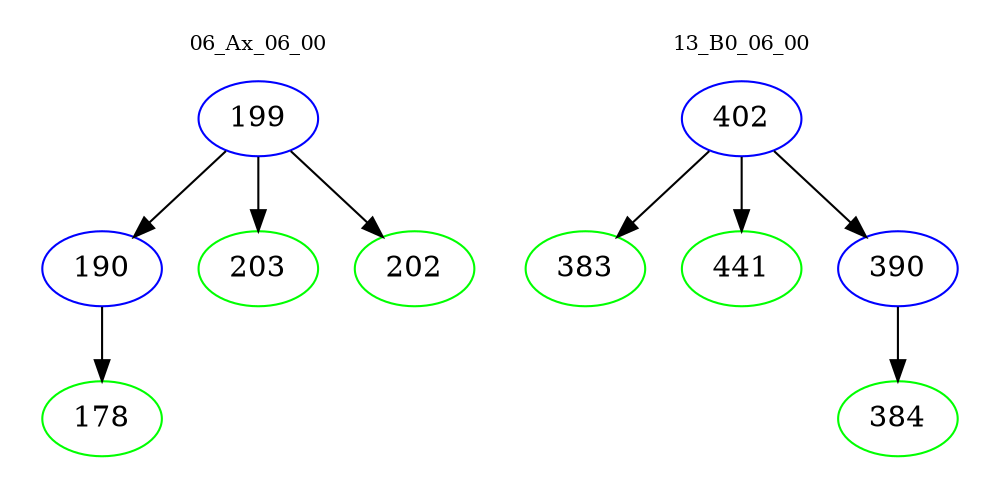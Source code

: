 digraph{
subgraph cluster_0 {
color = white
label = "06_Ax_06_00";
fontsize=10;
T0_199 [label="199", color="blue"]
T0_199 -> T0_190 [color="black"]
T0_190 [label="190", color="blue"]
T0_190 -> T0_178 [color="black"]
T0_178 [label="178", color="green"]
T0_199 -> T0_203 [color="black"]
T0_203 [label="203", color="green"]
T0_199 -> T0_202 [color="black"]
T0_202 [label="202", color="green"]
}
subgraph cluster_1 {
color = white
label = "13_B0_06_00";
fontsize=10;
T1_402 [label="402", color="blue"]
T1_402 -> T1_383 [color="black"]
T1_383 [label="383", color="green"]
T1_402 -> T1_441 [color="black"]
T1_441 [label="441", color="green"]
T1_402 -> T1_390 [color="black"]
T1_390 [label="390", color="blue"]
T1_390 -> T1_384 [color="black"]
T1_384 [label="384", color="green"]
}
}
